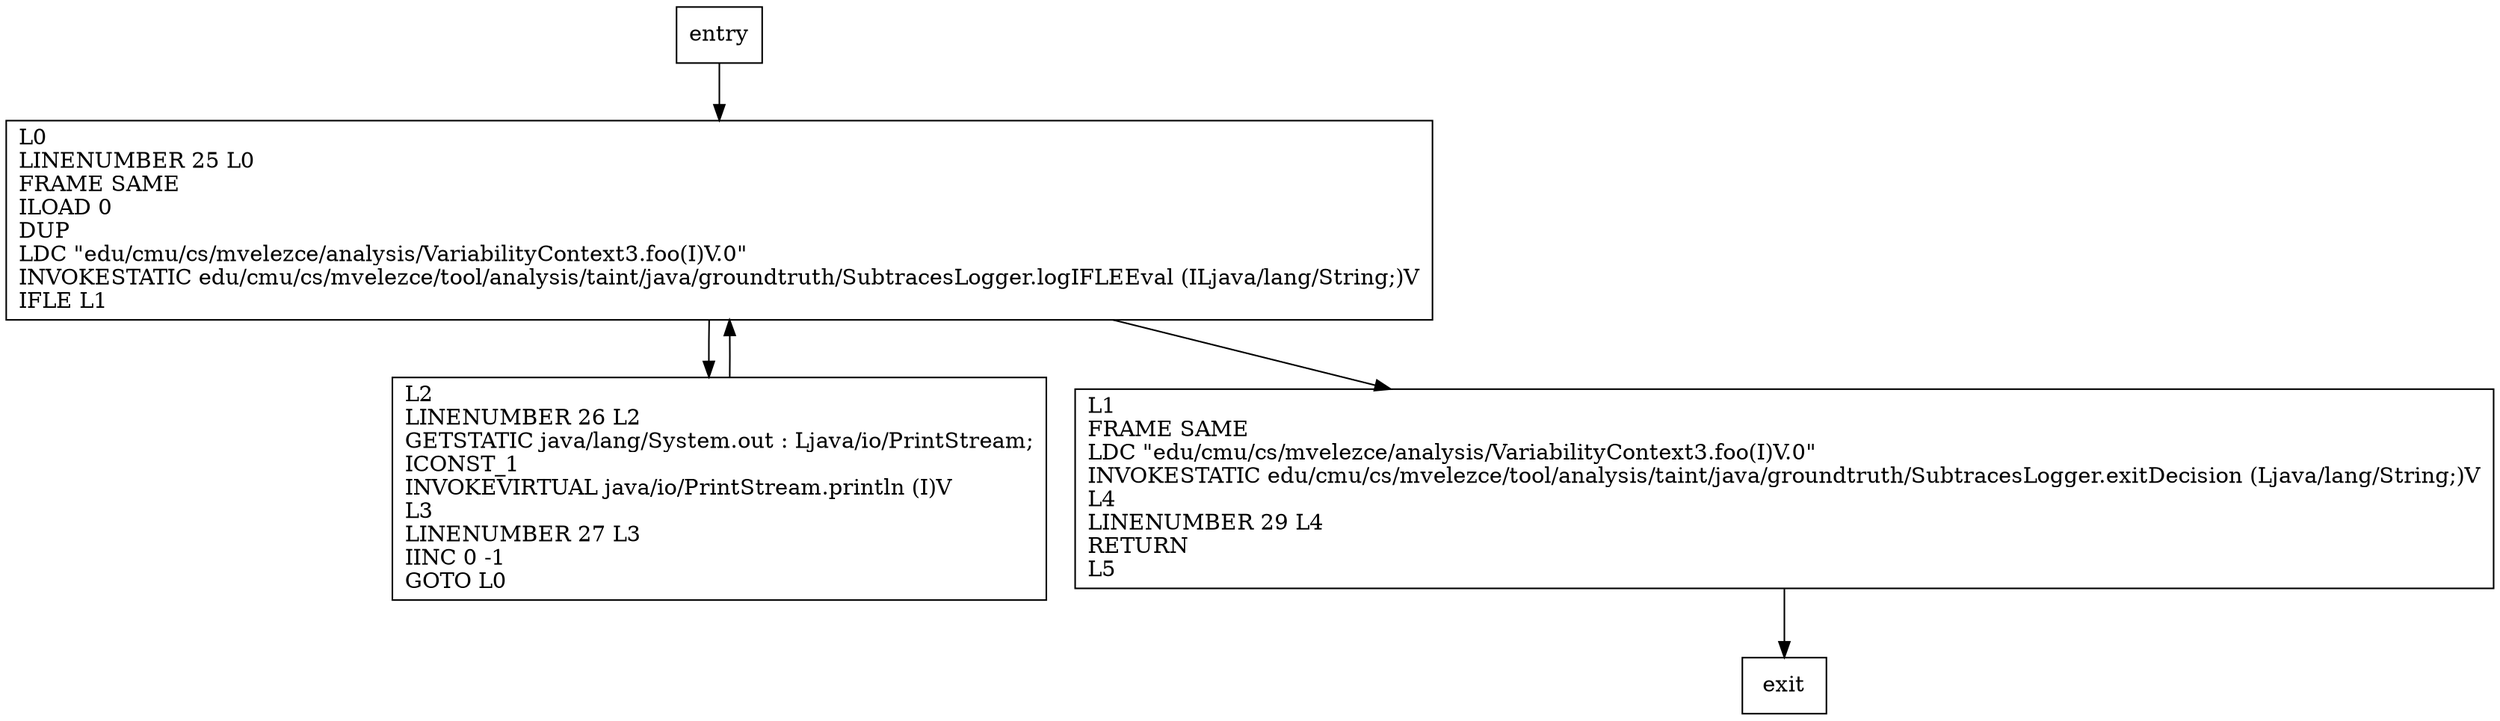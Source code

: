 digraph foo {
node [shape=record];
497662301 [label="L1\lFRAME SAME\lLDC \"edu/cmu/cs/mvelezce/analysis/VariabilityContext3.foo(I)V.0\"\lINVOKESTATIC edu/cmu/cs/mvelezce/tool/analysis/taint/java/groundtruth/SubtracesLogger.exitDecision (Ljava/lang/String;)V\lL4\lLINENUMBER 29 L4\lRETURN\lL5\l"];
640952042 [label="L2\lLINENUMBER 26 L2\lGETSTATIC java/lang/System.out : Ljava/io/PrintStream;\lICONST_1\lINVOKEVIRTUAL java/io/PrintStream.println (I)V\lL3\lLINENUMBER 27 L3\lIINC 0 -1\lGOTO L0\l"];
1348233050 [label="L0\lLINENUMBER 25 L0\lFRAME SAME\lILOAD 0\lDUP\lLDC \"edu/cmu/cs/mvelezce/analysis/VariabilityContext3.foo(I)V.0\"\lINVOKESTATIC edu/cmu/cs/mvelezce/tool/analysis/taint/java/groundtruth/SubtracesLogger.logIFLEEval (ILjava/lang/String;)V\lIFLE L1\l"];
entry;
exit;
entry -> 1348233050;
497662301 -> exit;
640952042 -> 1348233050;
1348233050 -> 497662301;
1348233050 -> 640952042;
}
